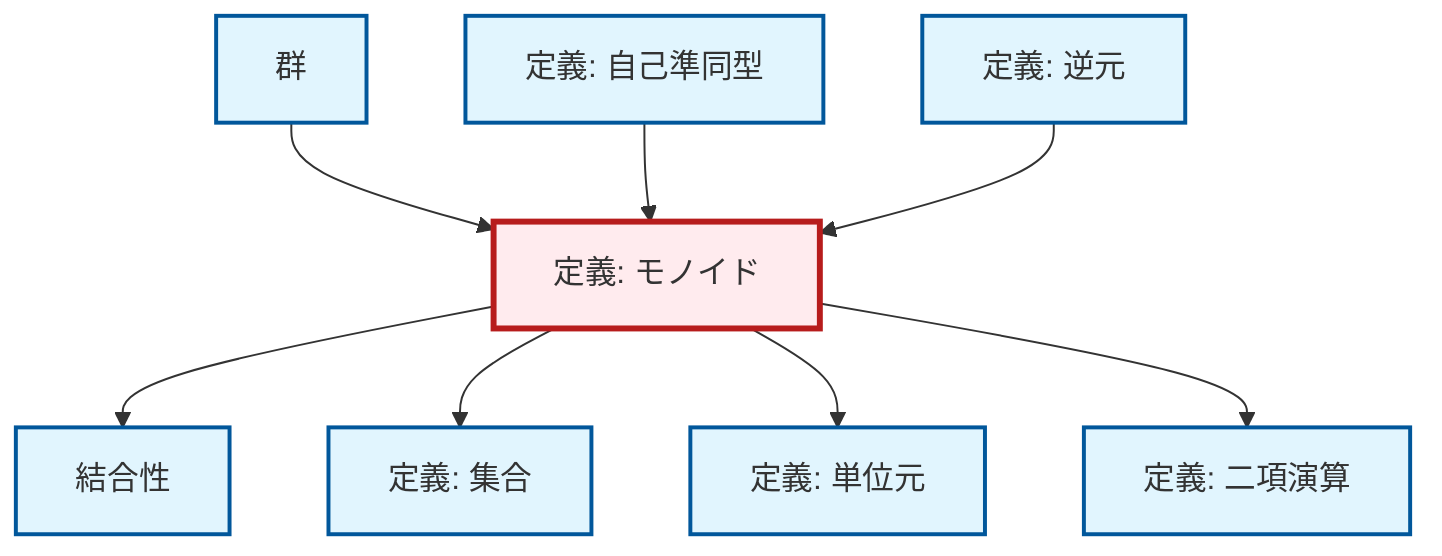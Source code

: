 graph TD
    classDef definition fill:#e1f5fe,stroke:#01579b,stroke-width:2px
    classDef theorem fill:#f3e5f5,stroke:#4a148c,stroke-width:2px
    classDef axiom fill:#fff3e0,stroke:#e65100,stroke-width:2px
    classDef example fill:#e8f5e9,stroke:#1b5e20,stroke-width:2px
    classDef current fill:#ffebee,stroke:#b71c1c,stroke-width:3px
    def-set["定義: 集合"]:::definition
    def-inverse-element["定義: 逆元"]:::definition
    def-identity-element["定義: 単位元"]:::definition
    def-group["群"]:::definition
    def-associativity["結合性"]:::definition
    def-binary-operation["定義: 二項演算"]:::definition
    def-endomorphism["定義: 自己準同型"]:::definition
    def-monoid["定義: モノイド"]:::definition
    def-monoid --> def-associativity
    def-monoid --> def-set
    def-monoid --> def-identity-element
    def-group --> def-monoid
    def-endomorphism --> def-monoid
    def-inverse-element --> def-monoid
    def-monoid --> def-binary-operation
    class def-monoid current